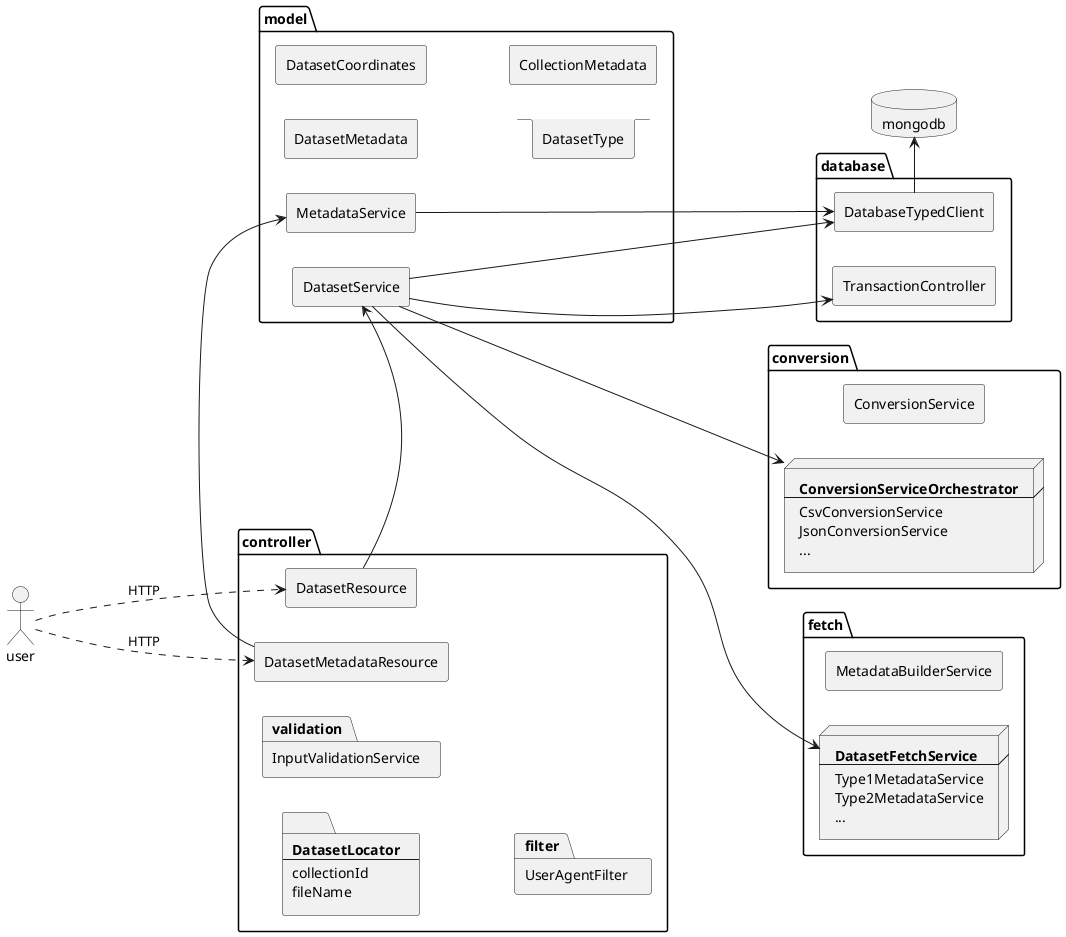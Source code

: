 @startuml
left to right direction

package controller {
  rectangle DatasetResource
  rectangle DatasetMetadataResource
  folder DatasetLocator [
    <b>DatasetLocator</b>
    ---
    collectionId
    fileName
  ]
  package validation [
    InputValidationService
  ]
  package filter [
    UserAgentFilter 
  ]
}

package model {
  rectangle DatasetMetadata
  rectangle DatasetCoordinates
  stack DatasetType
  rectangle CollectionMetadata
  rectangle DatasetService
  rectangle MetadataService
}

package "database" {
  rectangle TransactionController
  rectangle DatabaseTypedClient
}

package conversion {
  rectangle ConversionService
  node ConversionServiceOrchestrator [
    <b>ConversionServiceOrchestrator</b>
    ---
    CsvConversionService
    JsonConversionService
    ...
  ]
}

package fetch {
  rectangle MetadataBuilderService
  node DatasetFetchService [
    <b>DatasetFetchService</b>
    ---
    Type1MetadataService
    Type2MetadataService
    ...
  ]
}

database mongodb

:user: -[dashed]d---> DatasetResource : HTTP
:user: -[dashed]d---> DatasetMetadataResource : HTTP

DatasetResource -r---> DatasetService
DatasetMetadataResource -l---> MetadataService

DatasetService ----> DatabaseTypedClient
DatasetService ----> TransactionController
DatasetService ----> DatasetFetchService
DatasetService ----> ConversionServiceOrchestrator

MetadataService ----> DatabaseTypedClient

DatabaseTypedClient -r-> mongodb

@enduml